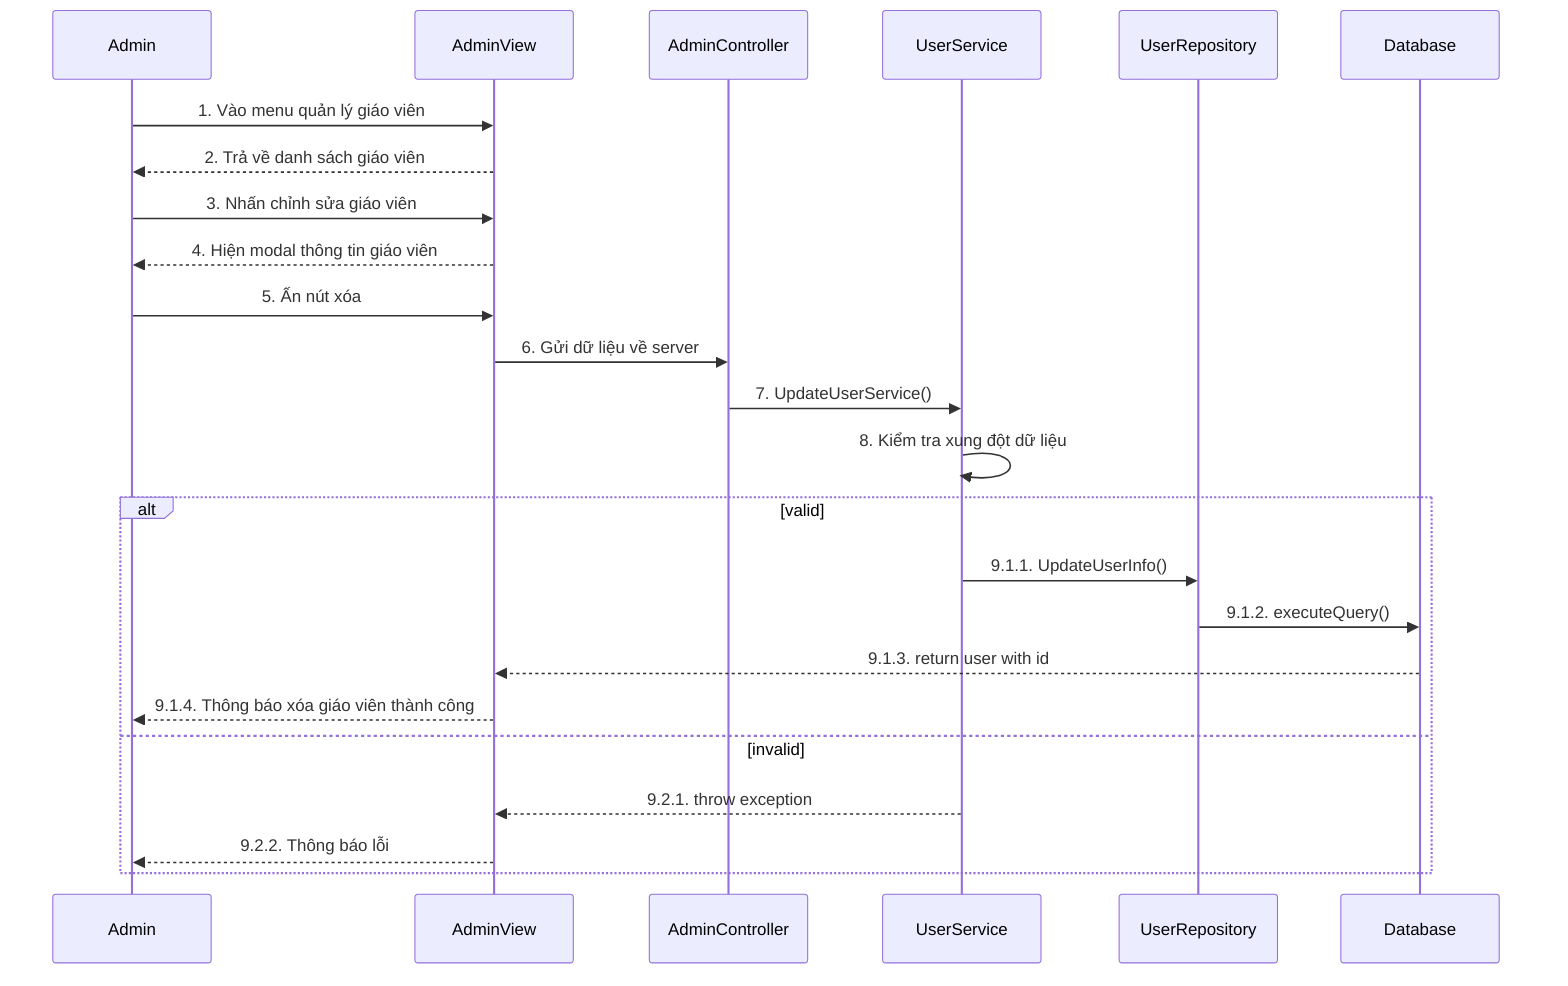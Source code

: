 sequenceDiagram
    participant Admin
    participant AdminView
    participant AdminController
    participant UserService
    participant UserRepository
    participant Database

    Admin->>AdminView: 1. Vào menu quản lý giáo viên
    AdminView-->>Admin: 2. Trả về danh sách giáo viên
    Admin->>AdminView: 3. Nhấn chỉnh sửa giáo viên
    AdminView-->>Admin: 4. Hiện modal thông tin giáo viên
    Admin->>AdminView: 5. Ấn nút xóa
    
    AdminView->>AdminController: 6. Gửi dữ liệu về server
    AdminController->>UserService: 7. UpdateUserService()
    UserService->>UserService: 8. Kiểm tra xung đột dữ liệu

    alt valid
        UserService->>UserRepository: 9.1.1. UpdateUserInfo()
        UserRepository->>Database: 9.1.2. executeQuery()
        
        Database-->>AdminView: 9.1.3. return user with id
        AdminView-->>Admin: 9.1.4. Thông báo xóa giáo viên thành công
    else invalid
        UserService-->>AdminView: 9.2.1. throw exception
        AdminView-->>Admin: 9.2.2. Thông báo lỗi
    end